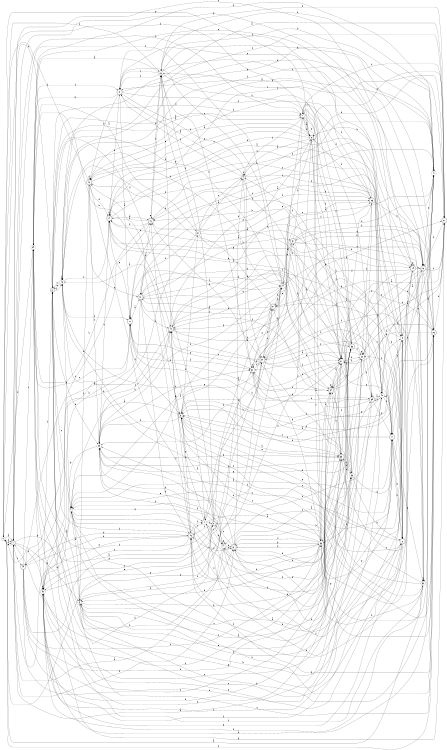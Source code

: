 digraph n42_5 {
__start0 [label="" shape="none"];

rankdir=LR;
size="8,5";

s0 [style="filled", color="black", fillcolor="white" shape="circle", label="0"];
s1 [style="rounded,filled", color="black", fillcolor="white" shape="doublecircle", label="1"];
s2 [style="rounded,filled", color="black", fillcolor="white" shape="doublecircle", label="2"];
s3 [style="rounded,filled", color="black", fillcolor="white" shape="doublecircle", label="3"];
s4 [style="filled", color="black", fillcolor="white" shape="circle", label="4"];
s5 [style="filled", color="black", fillcolor="white" shape="circle", label="5"];
s6 [style="rounded,filled", color="black", fillcolor="white" shape="doublecircle", label="6"];
s7 [style="filled", color="black", fillcolor="white" shape="circle", label="7"];
s8 [style="rounded,filled", color="black", fillcolor="white" shape="doublecircle", label="8"];
s9 [style="filled", color="black", fillcolor="white" shape="circle", label="9"];
s10 [style="rounded,filled", color="black", fillcolor="white" shape="doublecircle", label="10"];
s11 [style="rounded,filled", color="black", fillcolor="white" shape="doublecircle", label="11"];
s12 [style="rounded,filled", color="black", fillcolor="white" shape="doublecircle", label="12"];
s13 [style="rounded,filled", color="black", fillcolor="white" shape="doublecircle", label="13"];
s14 [style="rounded,filled", color="black", fillcolor="white" shape="doublecircle", label="14"];
s15 [style="filled", color="black", fillcolor="white" shape="circle", label="15"];
s16 [style="rounded,filled", color="black", fillcolor="white" shape="doublecircle", label="16"];
s17 [style="rounded,filled", color="black", fillcolor="white" shape="doublecircle", label="17"];
s18 [style="rounded,filled", color="black", fillcolor="white" shape="doublecircle", label="18"];
s19 [style="rounded,filled", color="black", fillcolor="white" shape="doublecircle", label="19"];
s20 [style="rounded,filled", color="black", fillcolor="white" shape="doublecircle", label="20"];
s21 [style="filled", color="black", fillcolor="white" shape="circle", label="21"];
s22 [style="filled", color="black", fillcolor="white" shape="circle", label="22"];
s23 [style="rounded,filled", color="black", fillcolor="white" shape="doublecircle", label="23"];
s24 [style="filled", color="black", fillcolor="white" shape="circle", label="24"];
s25 [style="filled", color="black", fillcolor="white" shape="circle", label="25"];
s26 [style="rounded,filled", color="black", fillcolor="white" shape="doublecircle", label="26"];
s27 [style="rounded,filled", color="black", fillcolor="white" shape="doublecircle", label="27"];
s28 [style="filled", color="black", fillcolor="white" shape="circle", label="28"];
s29 [style="filled", color="black", fillcolor="white" shape="circle", label="29"];
s30 [style="filled", color="black", fillcolor="white" shape="circle", label="30"];
s31 [style="rounded,filled", color="black", fillcolor="white" shape="doublecircle", label="31"];
s32 [style="filled", color="black", fillcolor="white" shape="circle", label="32"];
s33 [style="filled", color="black", fillcolor="white" shape="circle", label="33"];
s34 [style="rounded,filled", color="black", fillcolor="white" shape="doublecircle", label="34"];
s35 [style="rounded,filled", color="black", fillcolor="white" shape="doublecircle", label="35"];
s36 [style="rounded,filled", color="black", fillcolor="white" shape="doublecircle", label="36"];
s37 [style="rounded,filled", color="black", fillcolor="white" shape="doublecircle", label="37"];
s38 [style="filled", color="black", fillcolor="white" shape="circle", label="38"];
s39 [style="rounded,filled", color="black", fillcolor="white" shape="doublecircle", label="39"];
s40 [style="filled", color="black", fillcolor="white" shape="circle", label="40"];
s41 [style="filled", color="black", fillcolor="white" shape="circle", label="41"];
s42 [style="rounded,filled", color="black", fillcolor="white" shape="doublecircle", label="42"];
s43 [style="filled", color="black", fillcolor="white" shape="circle", label="43"];
s44 [style="filled", color="black", fillcolor="white" shape="circle", label="44"];
s45 [style="filled", color="black", fillcolor="white" shape="circle", label="45"];
s46 [style="rounded,filled", color="black", fillcolor="white" shape="doublecircle", label="46"];
s47 [style="filled", color="black", fillcolor="white" shape="circle", label="47"];
s48 [style="rounded,filled", color="black", fillcolor="white" shape="doublecircle", label="48"];
s49 [style="rounded,filled", color="black", fillcolor="white" shape="doublecircle", label="49"];
s50 [style="filled", color="black", fillcolor="white" shape="circle", label="50"];
s51 [style="rounded,filled", color="black", fillcolor="white" shape="doublecircle", label="51"];
s0 -> s1 [label="a"];
s0 -> s1 [label="b"];
s0 -> s13 [label="c"];
s0 -> s1 [label="d"];
s0 -> s50 [label="e"];
s0 -> s28 [label="f"];
s0 -> s8 [label="g"];
s0 -> s26 [label="h"];
s1 -> s2 [label="a"];
s1 -> s5 [label="b"];
s1 -> s49 [label="c"];
s1 -> s7 [label="d"];
s1 -> s0 [label="e"];
s1 -> s45 [label="f"];
s1 -> s19 [label="g"];
s1 -> s37 [label="h"];
s2 -> s3 [label="a"];
s2 -> s25 [label="b"];
s2 -> s45 [label="c"];
s2 -> s20 [label="d"];
s2 -> s44 [label="e"];
s2 -> s6 [label="f"];
s2 -> s28 [label="g"];
s2 -> s46 [label="h"];
s3 -> s4 [label="a"];
s3 -> s35 [label="b"];
s3 -> s26 [label="c"];
s3 -> s30 [label="d"];
s3 -> s35 [label="e"];
s3 -> s41 [label="f"];
s3 -> s46 [label="g"];
s3 -> s25 [label="h"];
s4 -> s5 [label="a"];
s4 -> s26 [label="b"];
s4 -> s33 [label="c"];
s4 -> s21 [label="d"];
s4 -> s45 [label="e"];
s4 -> s17 [label="f"];
s4 -> s47 [label="g"];
s4 -> s24 [label="h"];
s5 -> s6 [label="a"];
s5 -> s42 [label="b"];
s5 -> s36 [label="c"];
s5 -> s41 [label="d"];
s5 -> s36 [label="e"];
s5 -> s8 [label="f"];
s5 -> s21 [label="g"];
s5 -> s40 [label="h"];
s6 -> s7 [label="a"];
s6 -> s0 [label="b"];
s6 -> s4 [label="c"];
s6 -> s43 [label="d"];
s6 -> s25 [label="e"];
s6 -> s7 [label="f"];
s6 -> s18 [label="g"];
s6 -> s7 [label="h"];
s7 -> s8 [label="a"];
s7 -> s38 [label="b"];
s7 -> s39 [label="c"];
s7 -> s23 [label="d"];
s7 -> s33 [label="e"];
s7 -> s9 [label="f"];
s7 -> s50 [label="g"];
s7 -> s27 [label="h"];
s8 -> s9 [label="a"];
s8 -> s3 [label="b"];
s8 -> s14 [label="c"];
s8 -> s7 [label="d"];
s8 -> s42 [label="e"];
s8 -> s33 [label="f"];
s8 -> s21 [label="g"];
s8 -> s1 [label="h"];
s9 -> s10 [label="a"];
s9 -> s50 [label="b"];
s9 -> s35 [label="c"];
s9 -> s10 [label="d"];
s9 -> s27 [label="e"];
s9 -> s9 [label="f"];
s9 -> s42 [label="g"];
s9 -> s40 [label="h"];
s10 -> s11 [label="a"];
s10 -> s20 [label="b"];
s10 -> s24 [label="c"];
s10 -> s36 [label="d"];
s10 -> s26 [label="e"];
s10 -> s40 [label="f"];
s10 -> s29 [label="g"];
s10 -> s42 [label="h"];
s11 -> s12 [label="a"];
s11 -> s21 [label="b"];
s11 -> s11 [label="c"];
s11 -> s45 [label="d"];
s11 -> s14 [label="e"];
s11 -> s24 [label="f"];
s11 -> s50 [label="g"];
s11 -> s50 [label="h"];
s12 -> s13 [label="a"];
s12 -> s48 [label="b"];
s12 -> s17 [label="c"];
s12 -> s34 [label="d"];
s12 -> s36 [label="e"];
s12 -> s51 [label="f"];
s12 -> s46 [label="g"];
s12 -> s45 [label="h"];
s13 -> s14 [label="a"];
s13 -> s28 [label="b"];
s13 -> s19 [label="c"];
s13 -> s14 [label="d"];
s13 -> s13 [label="e"];
s13 -> s20 [label="f"];
s13 -> s28 [label="g"];
s13 -> s29 [label="h"];
s14 -> s15 [label="a"];
s14 -> s14 [label="b"];
s14 -> s15 [label="c"];
s14 -> s13 [label="d"];
s14 -> s21 [label="e"];
s14 -> s10 [label="f"];
s14 -> s36 [label="g"];
s14 -> s15 [label="h"];
s15 -> s16 [label="a"];
s15 -> s8 [label="b"];
s15 -> s51 [label="c"];
s15 -> s3 [label="d"];
s15 -> s25 [label="e"];
s15 -> s45 [label="f"];
s15 -> s33 [label="g"];
s15 -> s5 [label="h"];
s16 -> s1 [label="a"];
s16 -> s2 [label="b"];
s16 -> s17 [label="c"];
s16 -> s26 [label="d"];
s16 -> s41 [label="e"];
s16 -> s34 [label="f"];
s16 -> s21 [label="g"];
s16 -> s27 [label="h"];
s17 -> s4 [label="a"];
s17 -> s3 [label="b"];
s17 -> s15 [label="c"];
s17 -> s4 [label="d"];
s17 -> s18 [label="e"];
s17 -> s40 [label="f"];
s17 -> s32 [label="g"];
s17 -> s37 [label="h"];
s18 -> s4 [label="a"];
s18 -> s17 [label="b"];
s18 -> s6 [label="c"];
s18 -> s19 [label="d"];
s18 -> s6 [label="e"];
s18 -> s43 [label="f"];
s18 -> s45 [label="g"];
s18 -> s22 [label="h"];
s19 -> s12 [label="a"];
s19 -> s20 [label="b"];
s19 -> s16 [label="c"];
s19 -> s47 [label="d"];
s19 -> s32 [label="e"];
s19 -> s44 [label="f"];
s19 -> s19 [label="g"];
s19 -> s34 [label="h"];
s20 -> s21 [label="a"];
s20 -> s1 [label="b"];
s20 -> s48 [label="c"];
s20 -> s40 [label="d"];
s20 -> s51 [label="e"];
s20 -> s32 [label="f"];
s20 -> s33 [label="g"];
s20 -> s21 [label="h"];
s21 -> s13 [label="a"];
s21 -> s22 [label="b"];
s21 -> s5 [label="c"];
s21 -> s9 [label="d"];
s21 -> s25 [label="e"];
s21 -> s50 [label="f"];
s21 -> s17 [label="g"];
s21 -> s21 [label="h"];
s22 -> s14 [label="a"];
s22 -> s23 [label="b"];
s22 -> s45 [label="c"];
s22 -> s50 [label="d"];
s22 -> s22 [label="e"];
s22 -> s39 [label="f"];
s22 -> s25 [label="g"];
s22 -> s21 [label="h"];
s23 -> s24 [label="a"];
s23 -> s8 [label="b"];
s23 -> s11 [label="c"];
s23 -> s42 [label="d"];
s23 -> s10 [label="e"];
s23 -> s34 [label="f"];
s23 -> s33 [label="g"];
s23 -> s16 [label="h"];
s24 -> s6 [label="a"];
s24 -> s19 [label="b"];
s24 -> s1 [label="c"];
s24 -> s25 [label="d"];
s24 -> s5 [label="e"];
s24 -> s48 [label="f"];
s24 -> s51 [label="g"];
s24 -> s31 [label="h"];
s25 -> s26 [label="a"];
s25 -> s50 [label="b"];
s25 -> s14 [label="c"];
s25 -> s36 [label="d"];
s25 -> s35 [label="e"];
s25 -> s48 [label="f"];
s25 -> s45 [label="g"];
s25 -> s48 [label="h"];
s26 -> s20 [label="a"];
s26 -> s27 [label="b"];
s26 -> s5 [label="c"];
s26 -> s43 [label="d"];
s26 -> s21 [label="e"];
s26 -> s22 [label="f"];
s26 -> s46 [label="g"];
s26 -> s31 [label="h"];
s27 -> s21 [label="a"];
s27 -> s22 [label="b"];
s27 -> s14 [label="c"];
s27 -> s28 [label="d"];
s27 -> s8 [label="e"];
s27 -> s43 [label="f"];
s27 -> s29 [label="g"];
s27 -> s16 [label="h"];
s28 -> s29 [label="a"];
s28 -> s16 [label="b"];
s28 -> s10 [label="c"];
s28 -> s41 [label="d"];
s28 -> s48 [label="e"];
s28 -> s10 [label="f"];
s28 -> s26 [label="g"];
s28 -> s21 [label="h"];
s29 -> s30 [label="a"];
s29 -> s2 [label="b"];
s29 -> s11 [label="c"];
s29 -> s0 [label="d"];
s29 -> s15 [label="e"];
s29 -> s10 [label="f"];
s29 -> s45 [label="g"];
s29 -> s37 [label="h"];
s30 -> s9 [label="a"];
s30 -> s31 [label="b"];
s30 -> s9 [label="c"];
s30 -> s49 [label="d"];
s30 -> s23 [label="e"];
s30 -> s12 [label="f"];
s30 -> s28 [label="g"];
s30 -> s23 [label="h"];
s31 -> s4 [label="a"];
s31 -> s19 [label="b"];
s31 -> s32 [label="c"];
s31 -> s41 [label="d"];
s31 -> s51 [label="e"];
s31 -> s16 [label="f"];
s31 -> s16 [label="g"];
s31 -> s7 [label="h"];
s32 -> s0 [label="a"];
s32 -> s32 [label="b"];
s32 -> s3 [label="c"];
s32 -> s3 [label="d"];
s32 -> s3 [label="e"];
s32 -> s29 [label="f"];
s32 -> s10 [label="g"];
s32 -> s33 [label="h"];
s33 -> s34 [label="a"];
s33 -> s46 [label="b"];
s33 -> s3 [label="c"];
s33 -> s37 [label="d"];
s33 -> s5 [label="e"];
s33 -> s37 [label="f"];
s33 -> s37 [label="g"];
s33 -> s4 [label="h"];
s34 -> s21 [label="a"];
s34 -> s27 [label="b"];
s34 -> s35 [label="c"];
s34 -> s22 [label="d"];
s34 -> s50 [label="e"];
s34 -> s48 [label="f"];
s34 -> s34 [label="g"];
s34 -> s51 [label="h"];
s35 -> s31 [label="a"];
s35 -> s36 [label="b"];
s35 -> s26 [label="c"];
s35 -> s48 [label="d"];
s35 -> s43 [label="e"];
s35 -> s38 [label="f"];
s35 -> s12 [label="g"];
s35 -> s46 [label="h"];
s36 -> s14 [label="a"];
s36 -> s37 [label="b"];
s36 -> s18 [label="c"];
s36 -> s22 [label="d"];
s36 -> s44 [label="e"];
s36 -> s13 [label="f"];
s36 -> s7 [label="g"];
s36 -> s12 [label="h"];
s37 -> s17 [label="a"];
s37 -> s38 [label="b"];
s37 -> s2 [label="c"];
s37 -> s9 [label="d"];
s37 -> s34 [label="e"];
s37 -> s46 [label="f"];
s37 -> s41 [label="g"];
s37 -> s25 [label="h"];
s38 -> s1 [label="a"];
s38 -> s13 [label="b"];
s38 -> s35 [label="c"];
s38 -> s34 [label="d"];
s38 -> s15 [label="e"];
s38 -> s4 [label="f"];
s38 -> s39 [label="g"];
s38 -> s18 [label="h"];
s39 -> s40 [label="a"];
s39 -> s11 [label="b"];
s39 -> s28 [label="c"];
s39 -> s33 [label="d"];
s39 -> s45 [label="e"];
s39 -> s3 [label="f"];
s39 -> s17 [label="g"];
s39 -> s39 [label="h"];
s40 -> s41 [label="a"];
s40 -> s44 [label="b"];
s40 -> s3 [label="c"];
s40 -> s7 [label="d"];
s40 -> s15 [label="e"];
s40 -> s17 [label="f"];
s40 -> s39 [label="g"];
s40 -> s20 [label="h"];
s41 -> s42 [label="a"];
s41 -> s28 [label="b"];
s41 -> s11 [label="c"];
s41 -> s29 [label="d"];
s41 -> s41 [label="e"];
s41 -> s43 [label="f"];
s41 -> s43 [label="g"];
s41 -> s13 [label="h"];
s42 -> s8 [label="a"];
s42 -> s0 [label="b"];
s42 -> s12 [label="c"];
s42 -> s42 [label="d"];
s42 -> s14 [label="e"];
s42 -> s25 [label="f"];
s42 -> s3 [label="g"];
s42 -> s18 [label="h"];
s43 -> s27 [label="a"];
s43 -> s24 [label="b"];
s43 -> s6 [label="c"];
s43 -> s14 [label="d"];
s43 -> s6 [label="e"];
s43 -> s43 [label="f"];
s43 -> s4 [label="g"];
s43 -> s11 [label="h"];
s44 -> s1 [label="a"];
s44 -> s37 [label="b"];
s44 -> s37 [label="c"];
s44 -> s5 [label="d"];
s44 -> s25 [label="e"];
s44 -> s11 [label="f"];
s44 -> s44 [label="g"];
s44 -> s35 [label="h"];
s45 -> s41 [label="a"];
s45 -> s40 [label="b"];
s45 -> s45 [label="c"];
s45 -> s34 [label="d"];
s45 -> s38 [label="e"];
s45 -> s6 [label="f"];
s45 -> s20 [label="g"];
s45 -> s32 [label="h"];
s46 -> s38 [label="a"];
s46 -> s42 [label="b"];
s46 -> s45 [label="c"];
s46 -> s13 [label="d"];
s46 -> s1 [label="e"];
s46 -> s47 [label="f"];
s46 -> s49 [label="g"];
s46 -> s6 [label="h"];
s47 -> s43 [label="a"];
s47 -> s24 [label="b"];
s47 -> s2 [label="c"];
s47 -> s44 [label="d"];
s47 -> s22 [label="e"];
s47 -> s18 [label="f"];
s47 -> s48 [label="g"];
s47 -> s47 [label="h"];
s48 -> s27 [label="a"];
s48 -> s29 [label="b"];
s48 -> s41 [label="c"];
s48 -> s3 [label="d"];
s48 -> s18 [label="e"];
s48 -> s17 [label="f"];
s48 -> s8 [label="g"];
s48 -> s16 [label="h"];
s49 -> s48 [label="a"];
s49 -> s35 [label="b"];
s49 -> s29 [label="c"];
s49 -> s33 [label="d"];
s49 -> s46 [label="e"];
s49 -> s35 [label="f"];
s49 -> s47 [label="g"];
s49 -> s36 [label="h"];
s50 -> s38 [label="a"];
s50 -> s39 [label="b"];
s50 -> s50 [label="c"];
s50 -> s28 [label="d"];
s50 -> s51 [label="e"];
s50 -> s34 [label="f"];
s50 -> s26 [label="g"];
s50 -> s20 [label="h"];
s51 -> s12 [label="a"];
s51 -> s20 [label="b"];
s51 -> s47 [label="c"];
s51 -> s18 [label="d"];
s51 -> s43 [label="e"];
s51 -> s23 [label="f"];
s51 -> s48 [label="g"];
s51 -> s24 [label="h"];

}